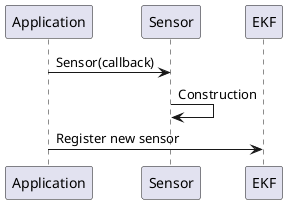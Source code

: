 
@startuml design

participant Application as app
participant Sensor      as sen
participant EKF         as ekf

app ->  sen: Sensor(callback)
sen ->  sen: Construction
app ->  ekf: Register new sensor

@enduml